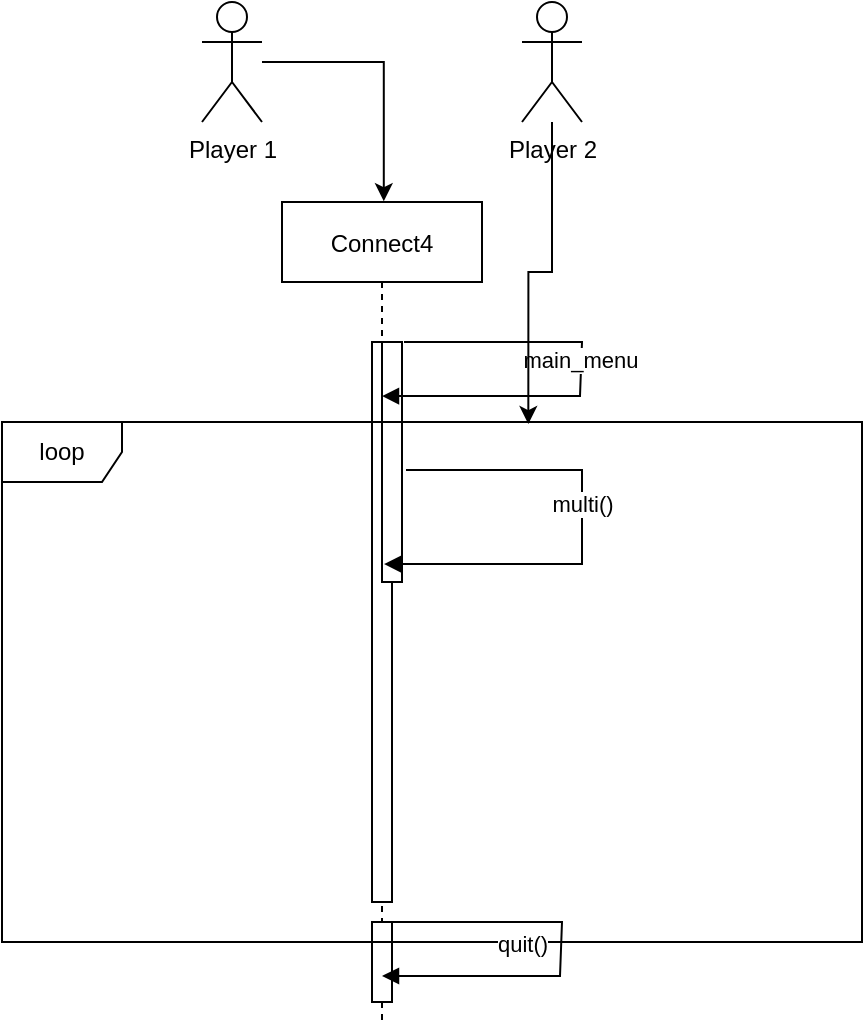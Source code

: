 <mxfile version="20.5.3" type="device"><diagram id="f6rNKH55gSsjt0c4fmjM" name="Page-1"><mxGraphModel dx="921" dy="412" grid="1" gridSize="10" guides="1" tooltips="1" connect="1" arrows="1" fold="1" page="1" pageScale="1" pageWidth="850" pageHeight="1100" math="0" shadow="0"><root><mxCell id="0"/><mxCell id="1" parent="0"/><mxCell id="gmLCxTO2KtnaxYKIdU4o-1" value="Connect4" style="shape=umlLifeline;perimeter=lifelinePerimeter;container=1;collapsible=0;recursiveResize=0;rounded=0;shadow=0;strokeWidth=1;" parent="1" vertex="1"><mxGeometry x="400" y="110" width="100" height="410" as="geometry"/></mxCell><mxCell id="gmLCxTO2KtnaxYKIdU4o-2" value="" style="points=[];perimeter=orthogonalPerimeter;rounded=0;shadow=0;strokeWidth=1;" parent="gmLCxTO2KtnaxYKIdU4o-1" vertex="1"><mxGeometry x="45" y="70" width="10" height="280" as="geometry"/></mxCell><mxCell id="gmLCxTO2KtnaxYKIdU4o-3" value="" style="points=[];perimeter=orthogonalPerimeter;rounded=0;shadow=0;strokeWidth=1;" parent="gmLCxTO2KtnaxYKIdU4o-1" vertex="1"><mxGeometry x="50" y="110" width="10" height="80" as="geometry"/></mxCell><mxCell id="gmLCxTO2KtnaxYKIdU4o-4" value="&lt;div&gt;multi()&lt;/div&gt;" style="html=1;verticalAlign=bottom;endArrow=block;rounded=0;startArrow=none;entryX=0.1;entryY=0.888;entryDx=0;entryDy=0;entryPerimeter=0;exitX=1.2;exitY=0.3;exitDx=0;exitDy=0;exitPerimeter=0;" parent="gmLCxTO2KtnaxYKIdU4o-1" source="gmLCxTO2KtnaxYKIdU4o-3" target="gmLCxTO2KtnaxYKIdU4o-3" edge="1"><mxGeometry x="-0.026" width="80" relative="1" as="geometry"><mxPoint x="55" y="110" as="sourcePoint"/><mxPoint x="70" y="140" as="targetPoint"/><Array as="points"><mxPoint x="150" y="134"/><mxPoint x="150" y="181"/></Array><mxPoint as="offset"/></mxGeometry></mxCell><mxCell id="gmLCxTO2KtnaxYKIdU4o-5" value="" style="points=[];perimeter=orthogonalPerimeter;rounded=0;shadow=0;strokeWidth=1;" parent="gmLCxTO2KtnaxYKIdU4o-1" vertex="1"><mxGeometry x="50" y="70" width="10" height="40" as="geometry"/></mxCell><mxCell id="GLbXqMzjFx5bKRfqp5iy-7" value="" style="points=[];perimeter=orthogonalPerimeter;rounded=0;shadow=0;strokeWidth=1;" vertex="1" parent="gmLCxTO2KtnaxYKIdU4o-1"><mxGeometry x="45" y="360" width="10" height="40" as="geometry"/></mxCell><mxCell id="gmLCxTO2KtnaxYKIdU4o-6" value="loop" style="shape=umlFrame;whiteSpace=wrap;html=1;" parent="1" vertex="1"><mxGeometry x="260" y="220" width="430" height="260" as="geometry"/></mxCell><mxCell id="gmLCxTO2KtnaxYKIdU4o-7" value="main_menu" style="html=1;verticalAlign=bottom;endArrow=block;rounded=0;startArrow=none;entryX=0.1;entryY=0.888;entryDx=0;entryDy=0;entryPerimeter=0;" parent="1" edge="1"><mxGeometry width="80" relative="1" as="geometry"><mxPoint x="461" y="180" as="sourcePoint"/><mxPoint x="450" y="207.04" as="targetPoint"/><Array as="points"><mxPoint x="500" y="180"/><mxPoint x="550" y="180"/><mxPoint x="549" y="207"/></Array></mxGeometry></mxCell><mxCell id="GLbXqMzjFx5bKRfqp5iy-6" style="edgeStyle=orthogonalEdgeStyle;rounded=0;orthogonalLoop=1;jettySize=auto;html=1;entryX=0.612;entryY=0.004;entryDx=0;entryDy=0;entryPerimeter=0;" edge="1" parent="1" source="GLbXqMzjFx5bKRfqp5iy-1" target="gmLCxTO2KtnaxYKIdU4o-6"><mxGeometry relative="1" as="geometry"/></mxCell><mxCell id="GLbXqMzjFx5bKRfqp5iy-1" value="Player 2" style="shape=umlActor;verticalLabelPosition=bottom;verticalAlign=top;html=1;outlineConnect=0;" vertex="1" parent="1"><mxGeometry x="520" y="10" width="30" height="60" as="geometry"/></mxCell><mxCell id="GLbXqMzjFx5bKRfqp5iy-4" style="edgeStyle=orthogonalEdgeStyle;rounded=0;orthogonalLoop=1;jettySize=auto;html=1;entryX=0.509;entryY=-0.001;entryDx=0;entryDy=0;entryPerimeter=0;" edge="1" parent="1" source="GLbXqMzjFx5bKRfqp5iy-2" target="gmLCxTO2KtnaxYKIdU4o-1"><mxGeometry relative="1" as="geometry"/></mxCell><mxCell id="GLbXqMzjFx5bKRfqp5iy-2" value="Player 1" style="shape=umlActor;verticalLabelPosition=bottom;verticalAlign=top;html=1;outlineConnect=0;" vertex="1" parent="1"><mxGeometry x="360" y="10" width="30" height="60" as="geometry"/></mxCell><mxCell id="GLbXqMzjFx5bKRfqp5iy-8" value="quit()" style="html=1;verticalAlign=bottom;endArrow=block;rounded=0;startArrow=none;" edge="1" parent="1"><mxGeometry x="0.317" y="-7" width="80" relative="1" as="geometry"><mxPoint x="451" y="470" as="sourcePoint"/><mxPoint x="450" y="497" as="targetPoint"/><Array as="points"><mxPoint x="490" y="470"/><mxPoint x="540" y="470"/><mxPoint x="539" y="497"/></Array><mxPoint as="offset"/></mxGeometry></mxCell></root></mxGraphModel></diagram></mxfile>